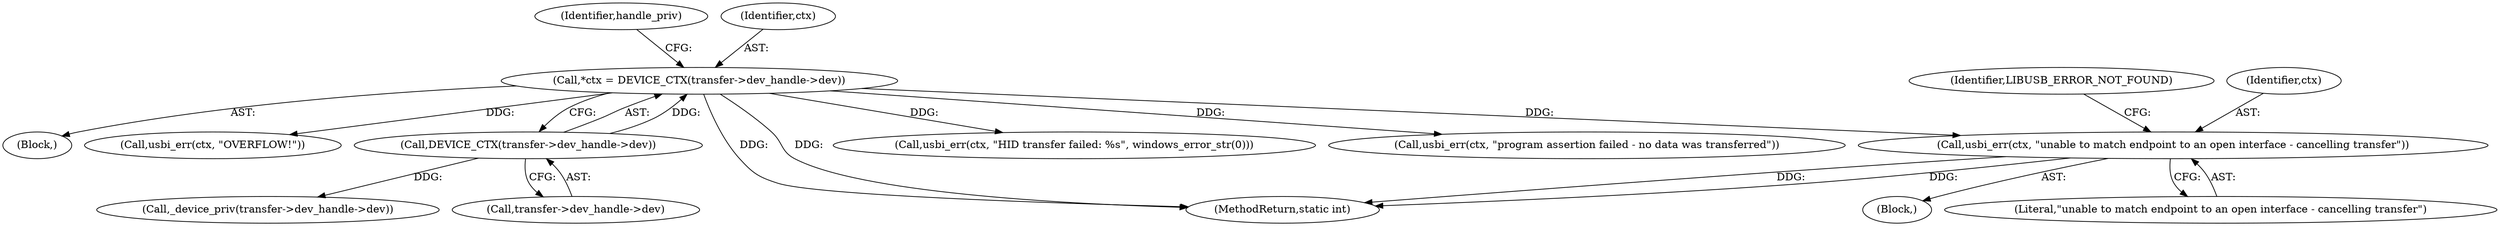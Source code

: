 digraph "1_Chrome_ac149a8d4371c0e01e0934fdd57b09e86f96b5b9_24@pointer" {
"1000180" [label="(Call,usbi_err(ctx, \"unable to match endpoint to an open interface - cancelling transfer\"))"];
"1000117" [label="(Call,*ctx = DEVICE_CTX(transfer->dev_handle->dev))"];
"1000119" [label="(Call,DEVICE_CTX(transfer->dev_handle->dev))"];
"1000387" [label="(Call,usbi_err(ctx, \"HID transfer failed: %s\", windows_error_str(0)))"];
"1000117" [label="(Call,*ctx = DEVICE_CTX(transfer->dev_handle->dev))"];
"1000416" [label="(Call,usbi_err(ctx, \"program assertion failed - no data was transferred\"))"];
"1000127" [label="(Identifier,handle_priv)"];
"1000179" [label="(Block,)"];
"1000103" [label="(Block,)"];
"1000429" [label="(Call,usbi_err(ctx, \"OVERFLOW!\"))"];
"1000119" [label="(Call,DEVICE_CTX(transfer->dev_handle->dev))"];
"1000120" [label="(Call,transfer->dev_handle->dev)"];
"1000180" [label="(Call,usbi_err(ctx, \"unable to match endpoint to an open interface - cancelling transfer\"))"];
"1000184" [label="(Identifier,LIBUSB_ERROR_NOT_FOUND)"];
"1000118" [label="(Identifier,ctx)"];
"1000463" [label="(MethodReturn,static int)"];
"1000182" [label="(Literal,\"unable to match endpoint to an open interface - cancelling transfer\")"];
"1000135" [label="(Call,_device_priv(transfer->dev_handle->dev))"];
"1000181" [label="(Identifier,ctx)"];
"1000180" -> "1000179"  [label="AST: "];
"1000180" -> "1000182"  [label="CFG: "];
"1000181" -> "1000180"  [label="AST: "];
"1000182" -> "1000180"  [label="AST: "];
"1000184" -> "1000180"  [label="CFG: "];
"1000180" -> "1000463"  [label="DDG: "];
"1000180" -> "1000463"  [label="DDG: "];
"1000117" -> "1000180"  [label="DDG: "];
"1000117" -> "1000103"  [label="AST: "];
"1000117" -> "1000119"  [label="CFG: "];
"1000118" -> "1000117"  [label="AST: "];
"1000119" -> "1000117"  [label="AST: "];
"1000127" -> "1000117"  [label="CFG: "];
"1000117" -> "1000463"  [label="DDG: "];
"1000117" -> "1000463"  [label="DDG: "];
"1000119" -> "1000117"  [label="DDG: "];
"1000117" -> "1000387"  [label="DDG: "];
"1000117" -> "1000416"  [label="DDG: "];
"1000117" -> "1000429"  [label="DDG: "];
"1000119" -> "1000120"  [label="CFG: "];
"1000120" -> "1000119"  [label="AST: "];
"1000119" -> "1000135"  [label="DDG: "];
}
